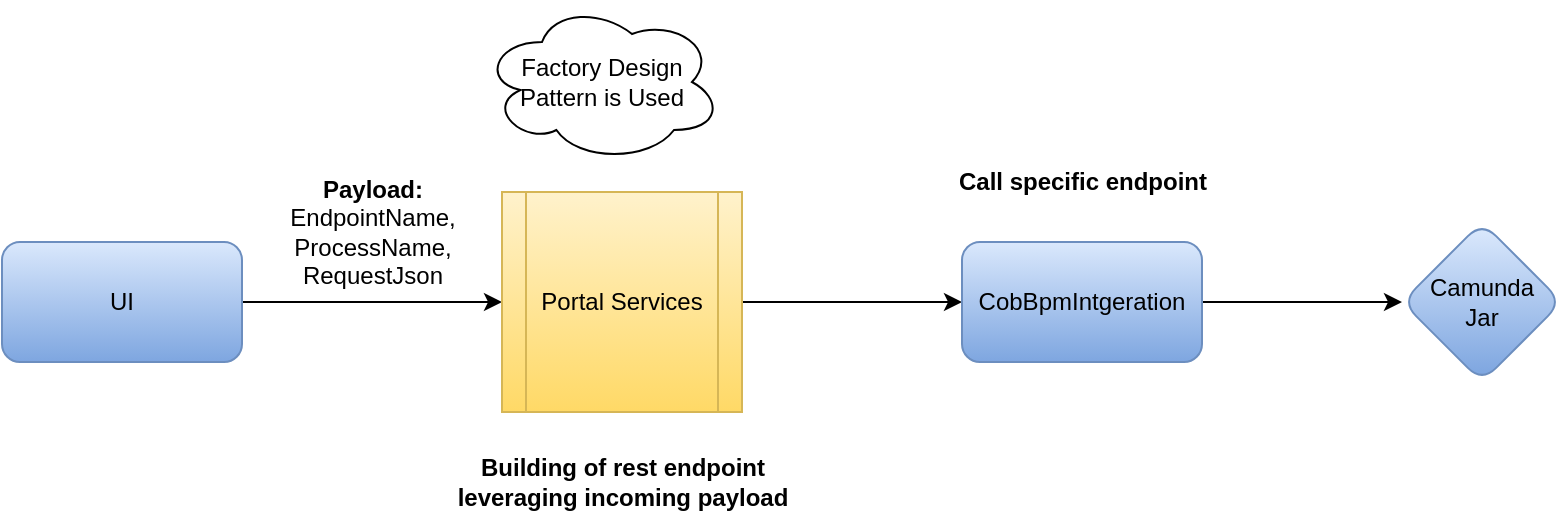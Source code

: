 <mxfile version="24.7.5">
  <diagram name="Page-1" id="TT818MdQ8Ef1qc3-J6GQ">
    <mxGraphModel dx="918" dy="362" grid="1" gridSize="10" guides="1" tooltips="1" connect="1" arrows="1" fold="1" page="1" pageScale="1" pageWidth="850" pageHeight="1100" math="0" shadow="0">
      <root>
        <mxCell id="0" />
        <mxCell id="1" parent="0" />
        <mxCell id="jL-DPb7wYZmBFv8lM_4I-3" style="edgeStyle=orthogonalEdgeStyle;rounded=0;orthogonalLoop=1;jettySize=auto;html=1;entryX=0;entryY=0.5;entryDx=0;entryDy=0;" edge="1" parent="1" source="jL-DPb7wYZmBFv8lM_4I-1" target="jL-DPb7wYZmBFv8lM_4I-2">
          <mxGeometry relative="1" as="geometry" />
        </mxCell>
        <mxCell id="jL-DPb7wYZmBFv8lM_4I-1" value="UI" style="rounded=1;whiteSpace=wrap;html=1;fillColor=#dae8fc;gradientColor=#7ea6e0;strokeColor=#6c8ebf;" vertex="1" parent="1">
          <mxGeometry x="110" y="170" width="120" height="60" as="geometry" />
        </mxCell>
        <mxCell id="jL-DPb7wYZmBFv8lM_4I-5" style="edgeStyle=orthogonalEdgeStyle;rounded=0;orthogonalLoop=1;jettySize=auto;html=1;entryX=0;entryY=0.5;entryDx=0;entryDy=0;" edge="1" parent="1" source="jL-DPb7wYZmBFv8lM_4I-2" target="jL-DPb7wYZmBFv8lM_4I-4">
          <mxGeometry relative="1" as="geometry" />
        </mxCell>
        <mxCell id="jL-DPb7wYZmBFv8lM_4I-2" value="Portal Services" style="shape=process;whiteSpace=wrap;html=1;backgroundOutline=1;fillColor=#fff2cc;gradientColor=#ffd966;strokeColor=#d6b656;" vertex="1" parent="1">
          <mxGeometry x="360" y="145" width="120" height="110" as="geometry" />
        </mxCell>
        <mxCell id="jL-DPb7wYZmBFv8lM_4I-10" value="" style="edgeStyle=orthogonalEdgeStyle;rounded=0;orthogonalLoop=1;jettySize=auto;html=1;" edge="1" parent="1" source="jL-DPb7wYZmBFv8lM_4I-4" target="jL-DPb7wYZmBFv8lM_4I-9">
          <mxGeometry relative="1" as="geometry" />
        </mxCell>
        <mxCell id="jL-DPb7wYZmBFv8lM_4I-4" value="CobBpmIntgeration" style="rounded=1;whiteSpace=wrap;html=1;fillColor=#dae8fc;gradientColor=#7ea6e0;strokeColor=#6c8ebf;" vertex="1" parent="1">
          <mxGeometry x="590" y="170" width="120" height="60" as="geometry" />
        </mxCell>
        <mxCell id="jL-DPb7wYZmBFv8lM_4I-6" value="&lt;b&gt;Payload:&lt;/b&gt;&lt;div&gt;EndpointName,&lt;br&gt;ProcessName,&lt;br&gt;RequestJson&lt;/div&gt;" style="text;html=1;align=center;verticalAlign=middle;resizable=0;points=[];autosize=1;strokeColor=none;fillColor=none;" vertex="1" parent="1">
          <mxGeometry x="240" y="130" width="110" height="70" as="geometry" />
        </mxCell>
        <mxCell id="jL-DPb7wYZmBFv8lM_4I-7" value="&lt;b&gt;Building of rest endpoint &lt;br&gt;leveraging incoming payload&lt;/b&gt;" style="text;html=1;align=center;verticalAlign=middle;resizable=0;points=[];autosize=1;strokeColor=none;fillColor=none;" vertex="1" parent="1">
          <mxGeometry x="325" y="270" width="190" height="40" as="geometry" />
        </mxCell>
        <mxCell id="jL-DPb7wYZmBFv8lM_4I-8" value="&lt;b&gt;Call specific endpoint&lt;/b&gt;" style="text;html=1;align=center;verticalAlign=middle;resizable=0;points=[];autosize=1;strokeColor=none;fillColor=none;" vertex="1" parent="1">
          <mxGeometry x="575" y="125" width="150" height="30" as="geometry" />
        </mxCell>
        <mxCell id="jL-DPb7wYZmBFv8lM_4I-9" value="Camunda &lt;br&gt;Jar" style="rhombus;whiteSpace=wrap;html=1;fillColor=#dae8fc;strokeColor=#6c8ebf;rounded=1;gradientColor=#7ea6e0;" vertex="1" parent="1">
          <mxGeometry x="810" y="160" width="80" height="80" as="geometry" />
        </mxCell>
        <mxCell id="jL-DPb7wYZmBFv8lM_4I-11" value="Factory Design Pattern is Used" style="ellipse;shape=cloud;whiteSpace=wrap;html=1;" vertex="1" parent="1">
          <mxGeometry x="350" y="50" width="120" height="80" as="geometry" />
        </mxCell>
      </root>
    </mxGraphModel>
  </diagram>
</mxfile>
